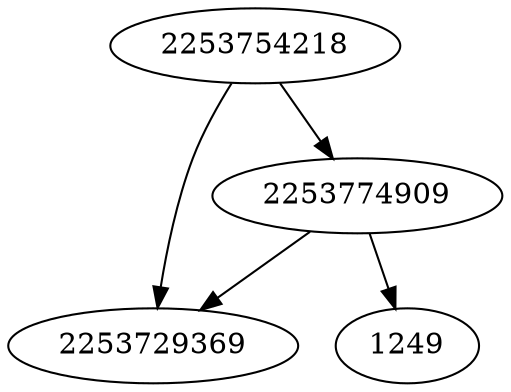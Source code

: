 strict digraph  {
2253729369;
2253754218;
2253774909;
1249;
2253754218 -> 2253729369;
2253754218 -> 2253774909;
2253774909 -> 1249;
2253774909 -> 2253729369;
}
